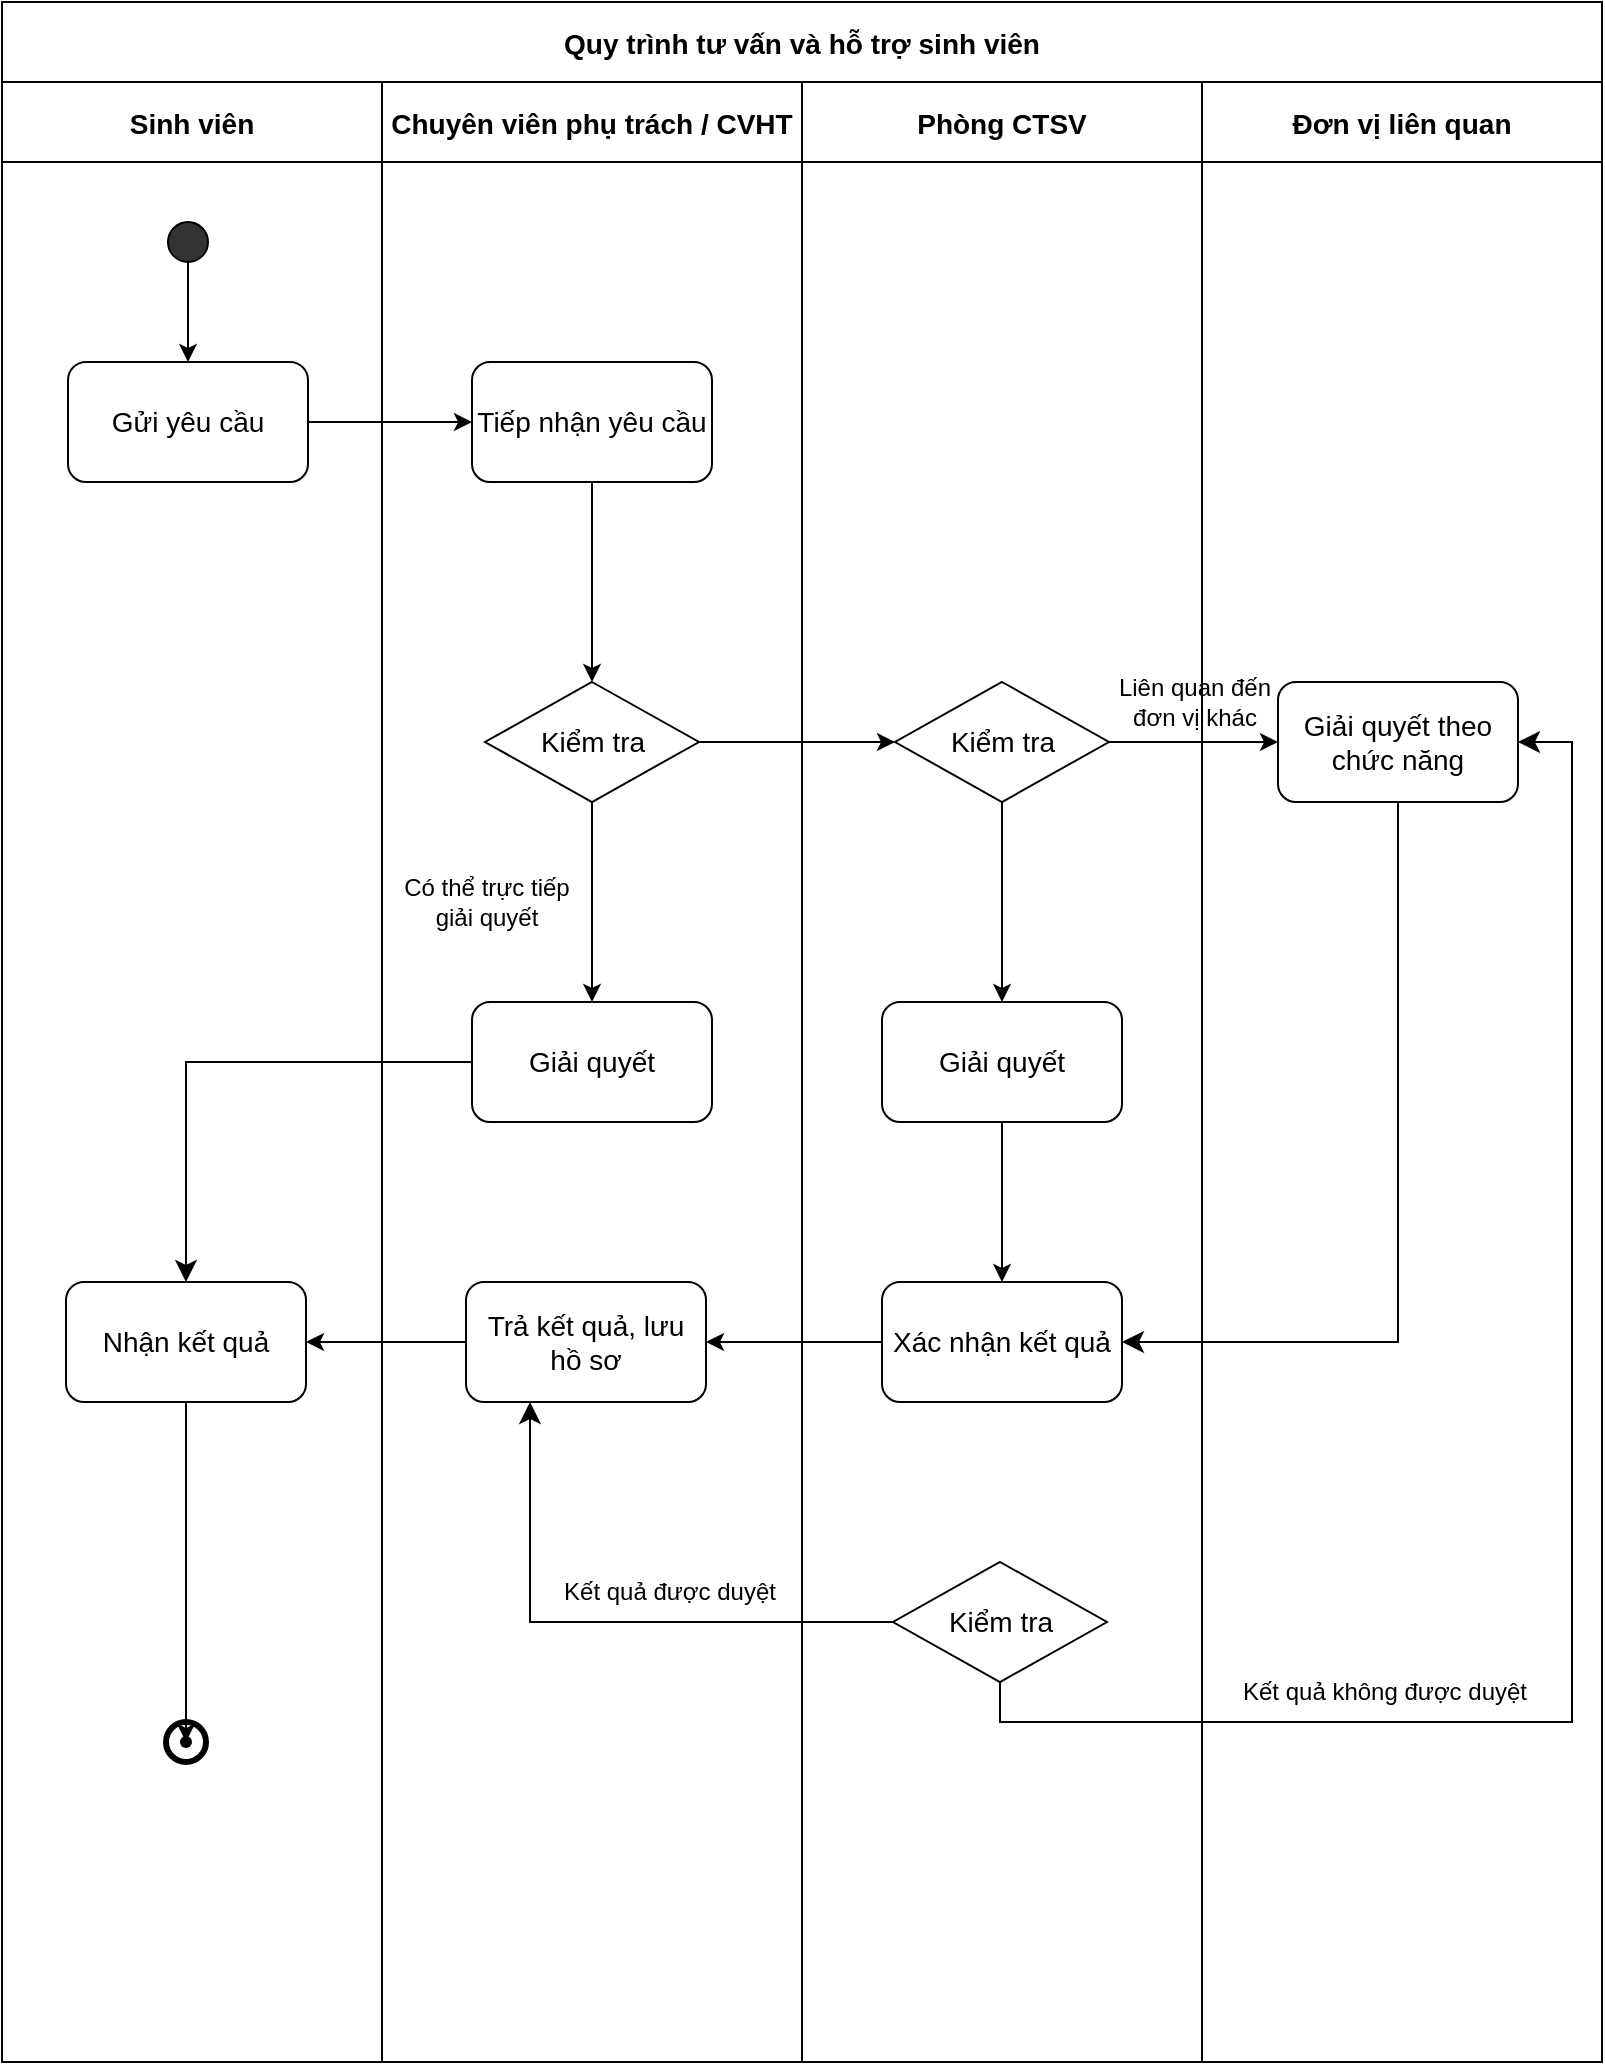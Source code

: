 <mxfile version="26.0.16">
  <diagram id="kgpKYQtTHZ0yAKxKKP6v" name="Page-1">
    <mxGraphModel dx="808" dy="475" grid="1" gridSize="10" guides="1" tooltips="1" connect="1" arrows="1" fold="1" page="1" pageScale="1" pageWidth="850" pageHeight="1100" math="0" shadow="0">
      <root>
        <mxCell id="0" />
        <mxCell id="1" parent="0" />
        <mxCell id="3nuBFxr9cyL0pnOWT2aG-1" value="Quy trình tư vấn và hỗ trợ sinh viên" style="shape=table;childLayout=tableLayout;startSize=40;collapsible=0;recursiveResize=0;expand=0;fillColor=none;fontStyle=1;fontSize=14;" parent="1" vertex="1">
          <mxGeometry x="10" y="35" width="800" height="1030" as="geometry" />
        </mxCell>
        <mxCell id="3nuBFxr9cyL0pnOWT2aG-3" value="" style="shape=tableRow;horizontal=0;swimlaneHead=0;swimlaneBody=0;top=0;left=0;bottom=0;right=0;fillColor=none;points=[[0,0.5],[1,0.5]];portConstraint=eastwest;startSize=0;collapsible=0;recursiveResize=0;expand=0;fontStyle=1;" parent="3nuBFxr9cyL0pnOWT2aG-1" vertex="1">
          <mxGeometry y="40" width="800" height="990" as="geometry" />
        </mxCell>
        <mxCell id="3nuBFxr9cyL0pnOWT2aG-4" value="Sinh viên" style="swimlane;swimlaneHead=0;swimlaneBody=0;connectable=0;fillColor=none;startSize=40;collapsible=0;recursiveResize=0;expand=0;fontStyle=1;fontSize=14;" parent="3nuBFxr9cyL0pnOWT2aG-3" vertex="1">
          <mxGeometry width="190" height="990" as="geometry">
            <mxRectangle width="190" height="990" as="alternateBounds" />
          </mxGeometry>
        </mxCell>
        <mxCell id="0ywSFpH8xCbSTurqpiqi-59" value="&lt;font style=&quot;font-size: 14px;&quot;&gt;Gửi yêu cầu&lt;/font&gt;" style="rounded=1;whiteSpace=wrap;html=1;" parent="3nuBFxr9cyL0pnOWT2aG-4" vertex="1">
          <mxGeometry x="33" y="140" width="120" height="60" as="geometry" />
        </mxCell>
        <mxCell id="0ywSFpH8xCbSTurqpiqi-72" value="" style="ellipse;whiteSpace=wrap;html=1;aspect=fixed;fillColor=#333333;" parent="3nuBFxr9cyL0pnOWT2aG-4" vertex="1">
          <mxGeometry x="83" y="70" width="20" height="20" as="geometry" />
        </mxCell>
        <mxCell id="0ywSFpH8xCbSTurqpiqi-74" value="" style="endArrow=classic;html=1;rounded=0;exitX=0.5;exitY=1;exitDx=0;exitDy=0;entryX=0.5;entryY=0;entryDx=0;entryDy=0;" parent="3nuBFxr9cyL0pnOWT2aG-4" source="0ywSFpH8xCbSTurqpiqi-72" target="0ywSFpH8xCbSTurqpiqi-59" edge="1">
          <mxGeometry width="50" height="50" relative="1" as="geometry">
            <mxPoint x="375" y="300" as="sourcePoint" />
            <mxPoint x="425" y="250" as="targetPoint" />
          </mxGeometry>
        </mxCell>
        <mxCell id="3nuBFxr9cyL0pnOWT2aG-8" value="Chuyên viên phụ trách / CVHT" style="swimlane;swimlaneHead=0;swimlaneBody=0;connectable=0;fillColor=none;startSize=40;collapsible=0;recursiveResize=0;expand=0;fontStyle=1;fontSize=14;" parent="3nuBFxr9cyL0pnOWT2aG-3" vertex="1">
          <mxGeometry x="190" width="210" height="990" as="geometry">
            <mxRectangle width="210" height="990" as="alternateBounds" />
          </mxGeometry>
        </mxCell>
        <mxCell id="W-r0T9hfVA_v8r44Px7o-1" value="&lt;font style=&quot;font-size: 14px;&quot;&gt;Kiểm tra&lt;/font&gt;" style="rhombus;whiteSpace=wrap;html=1;" vertex="1" parent="3nuBFxr9cyL0pnOWT2aG-8">
          <mxGeometry x="51.5" y="300" width="107" height="60" as="geometry" />
        </mxCell>
        <mxCell id="W-r0T9hfVA_v8r44Px7o-2" value="&lt;font style=&quot;font-size: 14px;&quot;&gt;Giải quyết&lt;/font&gt;" style="rounded=1;whiteSpace=wrap;html=1;" vertex="1" parent="3nuBFxr9cyL0pnOWT2aG-8">
          <mxGeometry x="45" y="460" width="120" height="60" as="geometry" />
        </mxCell>
        <mxCell id="W-r0T9hfVA_v8r44Px7o-4" value="" style="endArrow=classic;html=1;rounded=0;exitX=0.5;exitY=1;exitDx=0;exitDy=0;entryX=0.5;entryY=0;entryDx=0;entryDy=0;" edge="1" parent="3nuBFxr9cyL0pnOWT2aG-8" source="W-r0T9hfVA_v8r44Px7o-1" target="W-r0T9hfVA_v8r44Px7o-2">
          <mxGeometry width="50" height="50" relative="1" as="geometry">
            <mxPoint x="113" y="210" as="sourcePoint" />
            <mxPoint x="115" y="310" as="targetPoint" />
          </mxGeometry>
        </mxCell>
        <mxCell id="0ywSFpH8xCbSTurqpiqi-60" value="&lt;font style=&quot;font-size: 14px;&quot;&gt;Tiếp nhận yêu cầu&lt;/font&gt;" style="rounded=1;whiteSpace=wrap;html=1;" parent="3nuBFxr9cyL0pnOWT2aG-8" vertex="1">
          <mxGeometry x="45" y="140" width="120" height="60" as="geometry" />
        </mxCell>
        <mxCell id="W-r0T9hfVA_v8r44Px7o-3" value="" style="endArrow=classic;html=1;rounded=0;exitX=0.5;exitY=1;exitDx=0;exitDy=0;entryX=0.5;entryY=0;entryDx=0;entryDy=0;" edge="1" parent="3nuBFxr9cyL0pnOWT2aG-8" source="0ywSFpH8xCbSTurqpiqi-60" target="W-r0T9hfVA_v8r44Px7o-1">
          <mxGeometry width="50" height="50" relative="1" as="geometry">
            <mxPoint x="105" y="430" as="sourcePoint" />
            <mxPoint x="155" y="380" as="targetPoint" />
          </mxGeometry>
        </mxCell>
        <mxCell id="0ywSFpH8xCbSTurqpiqi-91" value="Có thể trực tiếp giải quyết" style="text;html=1;align=center;verticalAlign=middle;whiteSpace=wrap;rounded=0;" parent="3nuBFxr9cyL0pnOWT2aG-8" vertex="1">
          <mxGeometry x="10" y="395" width="85" height="30" as="geometry" />
        </mxCell>
        <mxCell id="0ywSFpH8xCbSTurqpiqi-55" value="Phòng CTSV" style="swimlane;swimlaneHead=0;swimlaneBody=0;connectable=0;fillColor=none;startSize=40;collapsible=0;recursiveResize=0;expand=0;fontStyle=1;fontSize=14;" parent="3nuBFxr9cyL0pnOWT2aG-3" vertex="1">
          <mxGeometry x="400" width="200" height="990" as="geometry">
            <mxRectangle width="200" height="990" as="alternateBounds" />
          </mxGeometry>
        </mxCell>
        <mxCell id="0ywSFpH8xCbSTurqpiqi-79" value="" style="endArrow=classic;html=1;rounded=0;exitX=0.5;exitY=1;exitDx=0;exitDy=0;entryX=0.5;entryY=0;entryDx=0;entryDy=0;" parent="0ywSFpH8xCbSTurqpiqi-55" source="0ywSFpH8xCbSTurqpiqi-63" target="0ywSFpH8xCbSTurqpiqi-64" edge="1">
          <mxGeometry width="50" height="50" relative="1" as="geometry">
            <mxPoint x="172" y="190" as="sourcePoint" />
            <mxPoint x="258" y="190" as="targetPoint" />
          </mxGeometry>
        </mxCell>
        <mxCell id="0ywSFpH8xCbSTurqpiqi-83" value="" style="edgeStyle=segmentEdgeStyle;endArrow=classic;html=1;curved=0;rounded=0;endSize=8;startSize=8;exitX=0.5;exitY=1;exitDx=0;exitDy=0;entryX=1;entryY=0.5;entryDx=0;entryDy=0;" parent="0ywSFpH8xCbSTurqpiqi-55" edge="1" target="0ywSFpH8xCbSTurqpiqi-64" source="0ywSFpH8xCbSTurqpiqi-62">
          <mxGeometry width="50" height="50" relative="1" as="geometry">
            <mxPoint x="304.5" y="200" as="sourcePoint" />
            <mxPoint x="160.0" y="630" as="targetPoint" />
            <Array as="points">
              <mxPoint x="298" y="630" />
            </Array>
          </mxGeometry>
        </mxCell>
        <mxCell id="0ywSFpH8xCbSTurqpiqi-71" value="" style="group" parent="0ywSFpH8xCbSTurqpiqi-55" vertex="1" connectable="0">
          <mxGeometry x="-318" y="820" width="20" height="20" as="geometry" />
        </mxCell>
        <mxCell id="0ywSFpH8xCbSTurqpiqi-68" value="" style="ellipse;whiteSpace=wrap;html=1;aspect=fixed;fillStyle=solid;strokeWidth=3;" parent="0ywSFpH8xCbSTurqpiqi-71" vertex="1">
          <mxGeometry width="20" height="20" as="geometry" />
        </mxCell>
        <mxCell id="0ywSFpH8xCbSTurqpiqi-69" value="" style="shape=waypoint;sketch=0;fillStyle=solid;size=6;pointerEvents=1;points=[];fillColor=none;resizable=0;rotatable=0;perimeter=centerPerimeter;snapToPoint=1;" parent="0ywSFpH8xCbSTurqpiqi-71" vertex="1">
          <mxGeometry width="20" height="20" as="geometry" />
        </mxCell>
        <mxCell id="0ywSFpH8xCbSTurqpiqi-87" value="Kết quả được duyệt" style="text;html=1;align=center;verticalAlign=middle;whiteSpace=wrap;rounded=0;" parent="0ywSFpH8xCbSTurqpiqi-55" vertex="1">
          <mxGeometry x="-126" y="740" width="120" height="30" as="geometry" />
        </mxCell>
        <mxCell id="0ywSFpH8xCbSTurqpiqi-66" value="&lt;font style=&quot;font-size: 14px;&quot;&gt;Nhận kết quả&lt;/font&gt;" style="rounded=1;whiteSpace=wrap;html=1;" parent="0ywSFpH8xCbSTurqpiqi-55" vertex="1">
          <mxGeometry x="-368" y="600" width="120" height="60" as="geometry" />
        </mxCell>
        <mxCell id="0ywSFpH8xCbSTurqpiqi-65" value="Trả kết quả, lưu hồ sơ" style="rounded=1;spacing=3;whiteSpace=wrap;fontSize=14;labelBackgroundColor=default;" parent="0ywSFpH8xCbSTurqpiqi-55" vertex="1">
          <mxGeometry x="-168" y="600" width="120" height="60" as="geometry" />
        </mxCell>
        <mxCell id="0ywSFpH8xCbSTurqpiqi-64" value="&lt;font style=&quot;font-size: 14px;&quot;&gt;Xác nhận kết quả&lt;/font&gt;" style="rounded=1;whiteSpace=wrap;html=1;" parent="0ywSFpH8xCbSTurqpiqi-55" vertex="1">
          <mxGeometry x="40" y="600" width="120" height="60" as="geometry" />
        </mxCell>
        <mxCell id="0ywSFpH8xCbSTurqpiqi-61" value="&lt;font style=&quot;font-size: 14px;&quot;&gt;Kiểm tra&lt;/font&gt;" style="rhombus;whiteSpace=wrap;html=1;" parent="0ywSFpH8xCbSTurqpiqi-55" vertex="1">
          <mxGeometry x="45.5" y="740" width="107" height="60" as="geometry" />
        </mxCell>
        <mxCell id="0ywSFpH8xCbSTurqpiqi-80" value="" style="endArrow=classic;html=1;rounded=0;exitX=0;exitY=0.5;exitDx=0;exitDy=0;entryX=1;entryY=0.5;entryDx=0;entryDy=0;" parent="0ywSFpH8xCbSTurqpiqi-55" source="0ywSFpH8xCbSTurqpiqi-64" target="0ywSFpH8xCbSTurqpiqi-65" edge="1">
          <mxGeometry width="50" height="50" relative="1" as="geometry">
            <mxPoint x="181" y="340" as="sourcePoint" />
            <mxPoint x="267" y="340" as="targetPoint" />
          </mxGeometry>
        </mxCell>
        <mxCell id="0ywSFpH8xCbSTurqpiqi-81" value="" style="endArrow=classic;html=1;rounded=0;exitX=0;exitY=0.5;exitDx=0;exitDy=0;entryX=1;entryY=0.5;entryDx=0;entryDy=0;" parent="0ywSFpH8xCbSTurqpiqi-55" source="0ywSFpH8xCbSTurqpiqi-65" target="0ywSFpH8xCbSTurqpiqi-66" edge="1">
          <mxGeometry width="50" height="50" relative="1" as="geometry">
            <mxPoint x="191" y="350" as="sourcePoint" />
            <mxPoint x="277" y="350" as="targetPoint" />
          </mxGeometry>
        </mxCell>
        <mxCell id="0ywSFpH8xCbSTurqpiqi-85" value="" style="edgeStyle=segmentEdgeStyle;endArrow=classic;html=1;curved=0;rounded=0;endSize=8;startSize=8;exitX=0;exitY=0.5;exitDx=0;exitDy=0;" parent="0ywSFpH8xCbSTurqpiqi-55" source="0ywSFpH8xCbSTurqpiqi-61" edge="1">
          <mxGeometry width="50" height="50" relative="1" as="geometry">
            <mxPoint x="307.03" y="350" as="sourcePoint" />
            <mxPoint x="-136" y="660" as="targetPoint" />
            <Array as="points">
              <mxPoint x="-136" y="770" />
              <mxPoint x="-136" y="660" />
            </Array>
          </mxGeometry>
        </mxCell>
        <mxCell id="0ywSFpH8xCbSTurqpiqi-82" value="" style="endArrow=classic;html=1;rounded=0;exitX=0.5;exitY=1;exitDx=0;exitDy=0;entryX=-0.158;entryY=0.586;entryDx=0;entryDy=0;entryPerimeter=0;" parent="0ywSFpH8xCbSTurqpiqi-55" source="0ywSFpH8xCbSTurqpiqi-66" target="0ywSFpH8xCbSTurqpiqi-69" edge="1">
          <mxGeometry width="50" height="50" relative="1" as="geometry">
            <mxPoint x="201" y="360" as="sourcePoint" />
            <mxPoint x="-306" y="820" as="targetPoint" />
          </mxGeometry>
        </mxCell>
        <mxCell id="0ywSFpH8xCbSTurqpiqi-86" value="" style="edgeStyle=segmentEdgeStyle;endArrow=classic;html=1;curved=0;rounded=0;endSize=8;startSize=8;exitX=0.5;exitY=1;exitDx=0;exitDy=0;entryX=1;entryY=0.5;entryDx=0;entryDy=0;" parent="0ywSFpH8xCbSTurqpiqi-55" target="0ywSFpH8xCbSTurqpiqi-62" edge="1">
          <mxGeometry width="50" height="50" relative="1" as="geometry">
            <mxPoint x="99" y="799.96" as="sourcePoint" />
            <mxPoint x="358" y="169.96" as="targetPoint" />
            <Array as="points">
              <mxPoint x="99" y="820" />
              <mxPoint x="385" y="820" />
              <mxPoint x="385" y="330" />
            </Array>
          </mxGeometry>
        </mxCell>
        <mxCell id="0ywSFpH8xCbSTurqpiqi-62" value="&lt;font style=&quot;font-size: 14px;&quot;&gt;Giải quyết theo chức năng&lt;/font&gt;" style="rounded=1;whiteSpace=wrap;html=1;" parent="0ywSFpH8xCbSTurqpiqi-55" vertex="1">
          <mxGeometry x="238" y="300" width="120" height="60" as="geometry" />
        </mxCell>
        <mxCell id="0ywSFpH8xCbSTurqpiqi-63" value="&lt;font style=&quot;font-size: 14px;&quot;&gt;Giải quyết&lt;/font&gt;" style="rounded=1;whiteSpace=wrap;html=1;" parent="0ywSFpH8xCbSTurqpiqi-55" vertex="1">
          <mxGeometry x="40" y="460" width="120" height="60" as="geometry" />
        </mxCell>
        <mxCell id="0ywSFpH8xCbSTurqpiqi-73" value="&lt;font style=&quot;font-size: 14px;&quot;&gt;Kiểm tra&lt;/font&gt;" style="rhombus;whiteSpace=wrap;html=1;" parent="0ywSFpH8xCbSTurqpiqi-55" vertex="1">
          <mxGeometry x="46.5" y="300" width="107" height="60" as="geometry" />
        </mxCell>
        <mxCell id="0ywSFpH8xCbSTurqpiqi-78" value="" style="endArrow=classic;html=1;rounded=0;exitX=0.5;exitY=1;exitDx=0;exitDy=0;entryX=0.5;entryY=0;entryDx=0;entryDy=0;" parent="0ywSFpH8xCbSTurqpiqi-55" source="0ywSFpH8xCbSTurqpiqi-73" target="0ywSFpH8xCbSTurqpiqi-63" edge="1">
          <mxGeometry width="50" height="50" relative="1" as="geometry">
            <mxPoint x="162" y="340" as="sourcePoint" />
            <mxPoint x="248" y="340" as="targetPoint" />
          </mxGeometry>
        </mxCell>
        <mxCell id="0ywSFpH8xCbSTurqpiqi-77" value="" style="endArrow=classic;html=1;rounded=0;exitX=1;exitY=0.5;exitDx=0;exitDy=0;entryX=0;entryY=0.5;entryDx=0;entryDy=0;" parent="0ywSFpH8xCbSTurqpiqi-55" source="0ywSFpH8xCbSTurqpiqi-73" target="0ywSFpH8xCbSTurqpiqi-62" edge="1">
          <mxGeometry width="50" height="50" relative="1" as="geometry">
            <mxPoint x="-37" y="340" as="sourcePoint" />
            <mxPoint x="55" y="340" as="targetPoint" />
          </mxGeometry>
        </mxCell>
        <mxCell id="W-r0T9hfVA_v8r44Px7o-6" value="Liên quan đến đơn vị khác" style="text;html=1;align=center;verticalAlign=middle;whiteSpace=wrap;rounded=0;" vertex="1" parent="0ywSFpH8xCbSTurqpiqi-55">
          <mxGeometry x="153.5" y="295" width="85" height="30" as="geometry" />
        </mxCell>
        <mxCell id="3nuBFxr9cyL0pnOWT2aG-11" value="Đơn vị liên quan" style="swimlane;swimlaneHead=0;swimlaneBody=0;connectable=0;fillColor=none;startSize=40;collapsible=0;recursiveResize=0;expand=0;fontStyle=1;fontSize=14;" parent="3nuBFxr9cyL0pnOWT2aG-3" vertex="1">
          <mxGeometry x="600" width="200" height="990" as="geometry">
            <mxRectangle width="200" height="990" as="alternateBounds" />
          </mxGeometry>
        </mxCell>
        <mxCell id="0ywSFpH8xCbSTurqpiqi-89" value="Kết quả không được duyệt" style="text;html=1;align=center;verticalAlign=middle;whiteSpace=wrap;rounded=0;" parent="3nuBFxr9cyL0pnOWT2aG-11" vertex="1">
          <mxGeometry x="14" y="790" width="155" height="30" as="geometry" />
        </mxCell>
        <mxCell id="0ywSFpH8xCbSTurqpiqi-76" value="" style="endArrow=classic;html=1;rounded=0;exitX=1;exitY=0.5;exitDx=0;exitDy=0;entryX=0;entryY=0.5;entryDx=0;entryDy=0;" parent="3nuBFxr9cyL0pnOWT2aG-3" source="W-r0T9hfVA_v8r44Px7o-1" target="0ywSFpH8xCbSTurqpiqi-73" edge="1">
          <mxGeometry width="50" height="50" relative="1" as="geometry">
            <mxPoint x="163" y="180" as="sourcePoint" />
            <mxPoint x="243" y="180" as="targetPoint" />
          </mxGeometry>
        </mxCell>
        <mxCell id="0ywSFpH8xCbSTurqpiqi-75" value="" style="endArrow=classic;html=1;rounded=0;exitX=1;exitY=0.5;exitDx=0;exitDy=0;entryX=0;entryY=0.5;entryDx=0;entryDy=0;" parent="3nuBFxr9cyL0pnOWT2aG-3" source="0ywSFpH8xCbSTurqpiqi-59" target="0ywSFpH8xCbSTurqpiqi-60" edge="1">
          <mxGeometry width="50" height="50" relative="1" as="geometry">
            <mxPoint x="103" y="100" as="sourcePoint" />
            <mxPoint x="103" y="150" as="targetPoint" />
          </mxGeometry>
        </mxCell>
        <mxCell id="W-r0T9hfVA_v8r44Px7o-5" value="" style="edgeStyle=segmentEdgeStyle;endArrow=classic;html=1;curved=0;rounded=0;endSize=8;startSize=8;exitX=0;exitY=0.5;exitDx=0;exitDy=0;entryX=0.5;entryY=0;entryDx=0;entryDy=0;" edge="1" parent="3nuBFxr9cyL0pnOWT2aG-3" source="W-r0T9hfVA_v8r44Px7o-2" target="0ywSFpH8xCbSTurqpiqi-66">
          <mxGeometry width="50" height="50" relative="1" as="geometry">
            <mxPoint x="345" y="560" as="sourcePoint" />
            <mxPoint x="395" y="510" as="targetPoint" />
          </mxGeometry>
        </mxCell>
      </root>
    </mxGraphModel>
  </diagram>
</mxfile>
